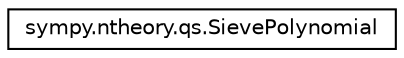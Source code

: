 digraph "Graphical Class Hierarchy"
{
 // LATEX_PDF_SIZE
  edge [fontname="Helvetica",fontsize="10",labelfontname="Helvetica",labelfontsize="10"];
  node [fontname="Helvetica",fontsize="10",shape=record];
  rankdir="LR";
  Node0 [label="sympy.ntheory.qs.SievePolynomial",height=0.2,width=0.4,color="black", fillcolor="white", style="filled",URL="$classsympy_1_1ntheory_1_1qs_1_1SievePolynomial.html",tooltip=" "];
}
